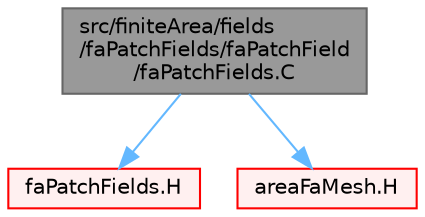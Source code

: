 digraph "src/finiteArea/fields/faPatchFields/faPatchField/faPatchFields.C"
{
 // LATEX_PDF_SIZE
  bgcolor="transparent";
  edge [fontname=Helvetica,fontsize=10,labelfontname=Helvetica,labelfontsize=10];
  node [fontname=Helvetica,fontsize=10,shape=box,height=0.2,width=0.4];
  Node1 [id="Node000001",label="src/finiteArea/fields\l/faPatchFields/faPatchField\l/faPatchFields.C",height=0.2,width=0.4,color="gray40", fillcolor="grey60", style="filled", fontcolor="black",tooltip=" "];
  Node1 -> Node2 [id="edge1_Node000001_Node000002",color="steelblue1",style="solid",tooltip=" "];
  Node2 [id="Node000002",label="faPatchFields.H",height=0.2,width=0.4,color="red", fillcolor="#FFF0F0", style="filled",URL="$faPatchFields_8H.html",tooltip="Declarations for faPatchField types."];
  Node1 -> Node239 [id="edge2_Node000001_Node000239",color="steelblue1",style="solid",tooltip=" "];
  Node239 [id="Node000239",label="areaFaMesh.H",height=0.2,width=0.4,color="red", fillcolor="#FFF0F0", style="filled",URL="$areaFaMesh_8H.html",tooltip=" "];
}
